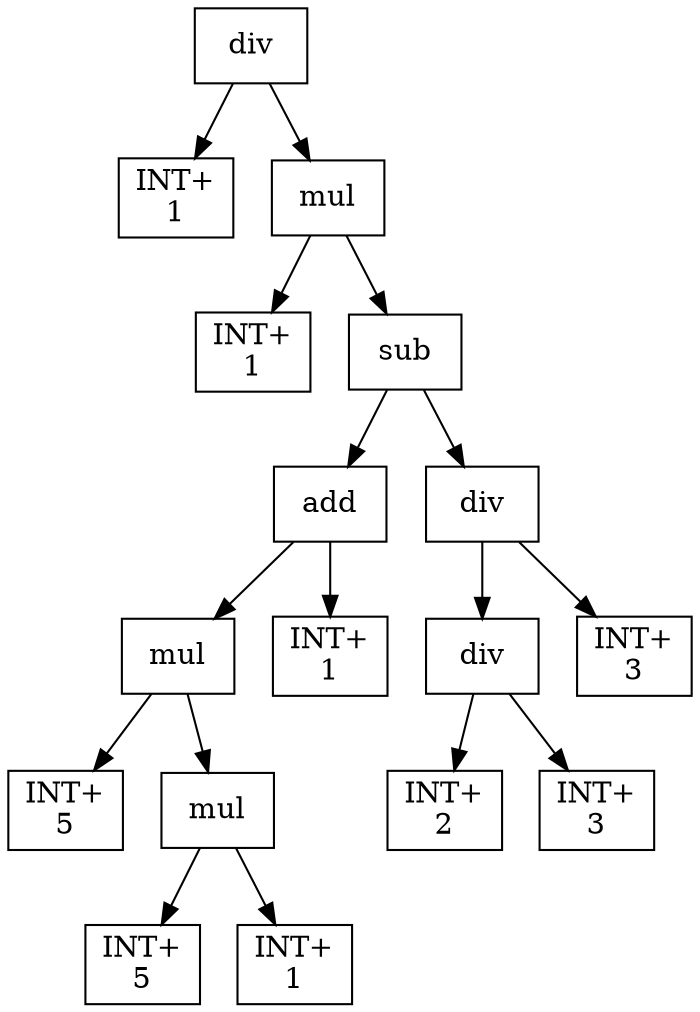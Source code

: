 digraph expr {
  node [shape=box];
  n1 [label="div"];
  n2 [label="INT+\n1"];
  n3 [label="mul"];
  n4 [label="INT+\n1"];
  n5 [label="sub"];
  n6 [label="add"];
  n7 [label="mul"];
  n8 [label="INT+\n5"];
  n9 [label="mul"];
  n10 [label="INT+\n5"];
  n11 [label="INT+\n1"];
  n9 -> n10;
  n9 -> n11;
  n7 -> n8;
  n7 -> n9;
  n12 [label="INT+\n1"];
  n6 -> n7;
  n6 -> n12;
  n13 [label="div"];
  n14 [label="div"];
  n15 [label="INT+\n2"];
  n16 [label="INT+\n3"];
  n14 -> n15;
  n14 -> n16;
  n17 [label="INT+\n3"];
  n13 -> n14;
  n13 -> n17;
  n5 -> n6;
  n5 -> n13;
  n3 -> n4;
  n3 -> n5;
  n1 -> n2;
  n1 -> n3;
}